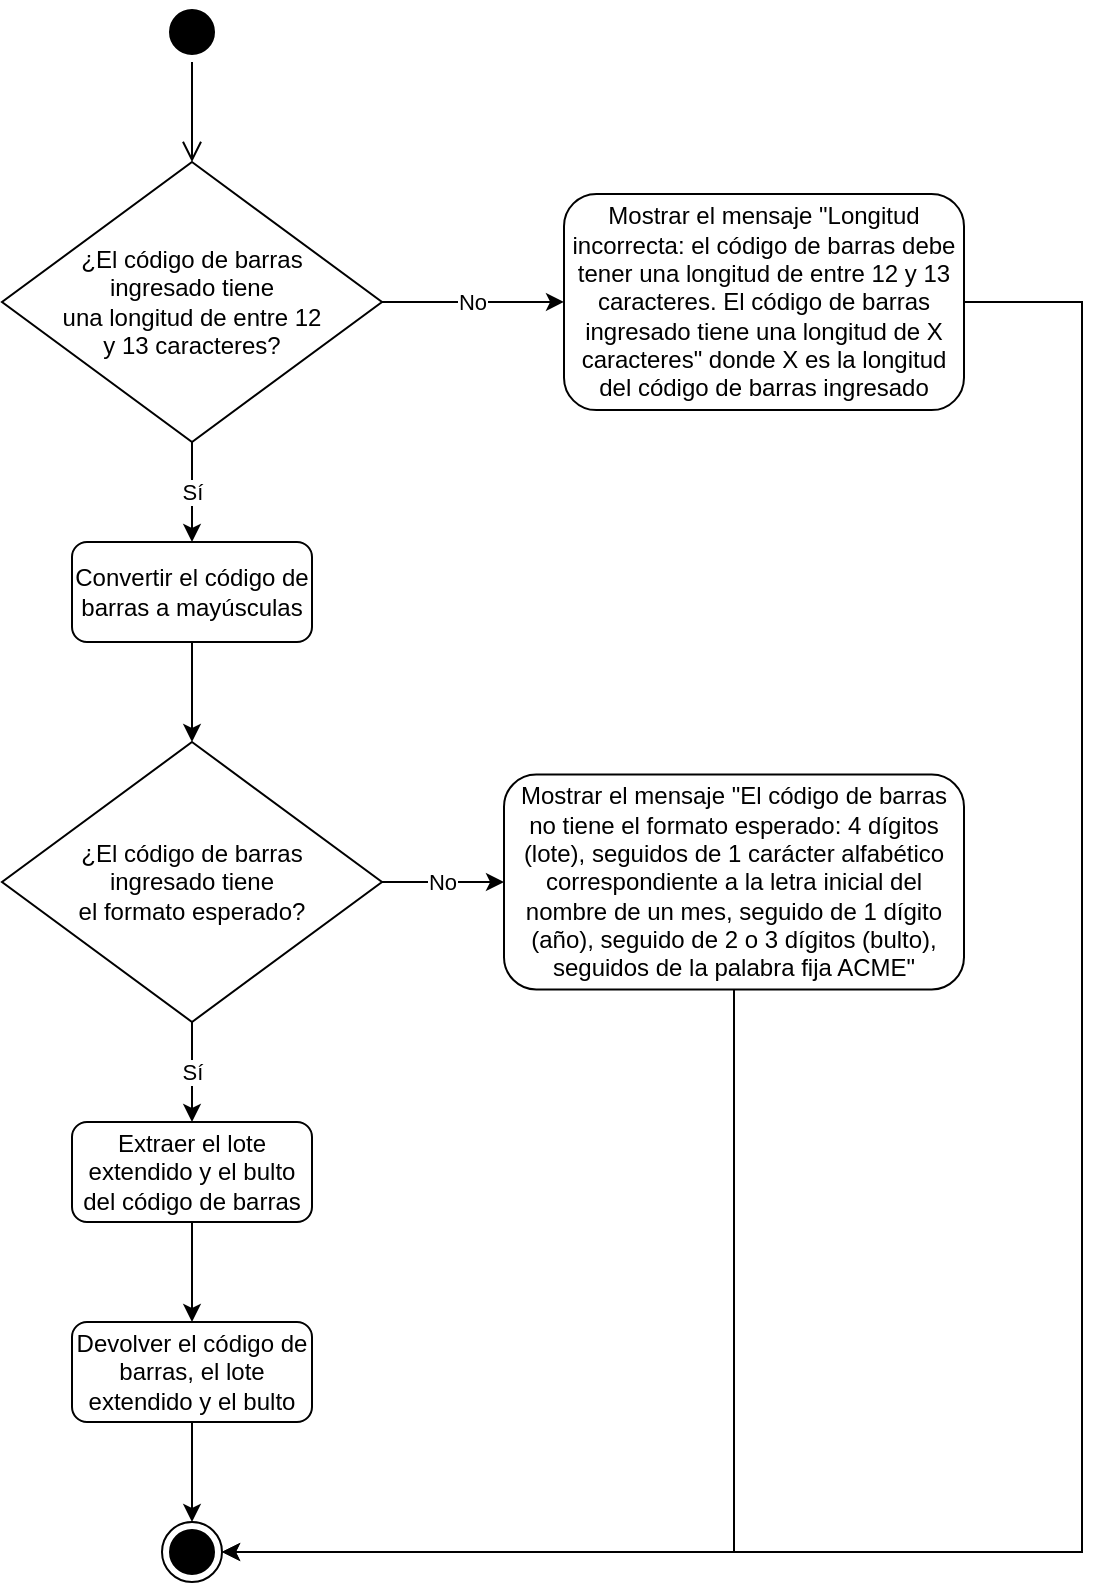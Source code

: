 <mxfile version="26.0.5">
  <diagram name="Página-1" id="WXxStOmw-sdzjPIVwEb8">
    <mxGraphModel dx="683" dy="372" grid="1" gridSize="10" guides="1" tooltips="1" connect="1" arrows="1" fold="1" page="1" pageScale="1" pageWidth="827" pageHeight="1169" math="0" shadow="0">
      <root>
        <mxCell id="0" />
        <mxCell id="1" parent="0" />
        <mxCell id="R3Kr8VYcXCIDvXlEkNcb-24" value="" style="edgeStyle=orthogonalEdgeStyle;rounded=0;orthogonalLoop=1;jettySize=auto;html=1;" parent="1" source="R3Kr8VYcXCIDvXlEkNcb-1" target="R3Kr8VYcXCIDvXlEkNcb-3" edge="1">
          <mxGeometry relative="1" as="geometry" />
        </mxCell>
        <mxCell id="R3Kr8VYcXCIDvXlEkNcb-1" value="Convertir el código de barras a mayúsculas" style="rounded=1;whiteSpace=wrap;html=1;" parent="1" vertex="1">
          <mxGeometry x="195" y="280" width="120" height="50" as="geometry" />
        </mxCell>
        <mxCell id="R3Kr8VYcXCIDvXlEkNcb-9" value="No" style="edgeStyle=orthogonalEdgeStyle;rounded=0;orthogonalLoop=1;jettySize=auto;html=1;" parent="1" source="R3Kr8VYcXCIDvXlEkNcb-2" target="R3Kr8VYcXCIDvXlEkNcb-8" edge="1">
          <mxGeometry relative="1" as="geometry" />
        </mxCell>
        <mxCell id="R3Kr8VYcXCIDvXlEkNcb-23" value="Sí" style="edgeStyle=orthogonalEdgeStyle;rounded=0;orthogonalLoop=1;jettySize=auto;html=1;" parent="1" source="R3Kr8VYcXCIDvXlEkNcb-2" target="R3Kr8VYcXCIDvXlEkNcb-1" edge="1">
          <mxGeometry relative="1" as="geometry" />
        </mxCell>
        <mxCell id="R3Kr8VYcXCIDvXlEkNcb-2" value="¿El código de barras&lt;div&gt;ingresado tiene&lt;div&gt;una&amp;nbsp;&lt;span style=&quot;background-color: transparent; color: light-dark(rgb(0, 0, 0), rgb(255, 255, 255));&quot;&gt;longitud de entre 12&lt;/span&gt;&lt;/div&gt;&lt;div&gt;&lt;span style=&quot;background-color: transparent; color: light-dark(rgb(0, 0, 0), rgb(255, 255, 255));&quot;&gt;y&amp;nbsp;&lt;/span&gt;&lt;span style=&quot;background-color: transparent; color: light-dark(rgb(0, 0, 0), rgb(255, 255, 255));&quot;&gt;13 caracteres?&lt;/span&gt;&lt;/div&gt;&lt;/div&gt;" style="rhombus;whiteSpace=wrap;html=1;" parent="1" vertex="1">
          <mxGeometry x="160" y="90" width="190" height="140" as="geometry" />
        </mxCell>
        <mxCell id="R3Kr8VYcXCIDvXlEkNcb-11" value="No" style="edgeStyle=orthogonalEdgeStyle;rounded=0;orthogonalLoop=1;jettySize=auto;html=1;" parent="1" source="R3Kr8VYcXCIDvXlEkNcb-3" target="R3Kr8VYcXCIDvXlEkNcb-10" edge="1">
          <mxGeometry relative="1" as="geometry" />
        </mxCell>
        <mxCell id="R3Kr8VYcXCIDvXlEkNcb-25" value="Sí" style="edgeStyle=orthogonalEdgeStyle;rounded=0;orthogonalLoop=1;jettySize=auto;html=1;" parent="1" source="R3Kr8VYcXCIDvXlEkNcb-3" target="R3Kr8VYcXCIDvXlEkNcb-13" edge="1">
          <mxGeometry relative="1" as="geometry" />
        </mxCell>
        <mxCell id="R3Kr8VYcXCIDvXlEkNcb-3" value="¿El código de barras&lt;div&gt;ingresado tiene&lt;div&gt;el formato esperado?&lt;/div&gt;&lt;/div&gt;" style="rhombus;whiteSpace=wrap;html=1;" parent="1" vertex="1">
          <mxGeometry x="160" y="380" width="190" height="140" as="geometry" />
        </mxCell>
        <mxCell id="R3Kr8VYcXCIDvXlEkNcb-4" value="" style="ellipse;html=1;shape=startState;fillColor=#000000;strokeColor=light-dark(#000000, #ff9090);" parent="1" vertex="1">
          <mxGeometry x="240" y="10" width="30" height="30" as="geometry" />
        </mxCell>
        <mxCell id="R3Kr8VYcXCIDvXlEkNcb-5" value="" style="edgeStyle=orthogonalEdgeStyle;html=1;verticalAlign=bottom;endArrow=open;endSize=8;strokeColor=light-dark(#000000, #ff9090);rounded=0;entryX=0.5;entryY=0;entryDx=0;entryDy=0;" parent="1" source="R3Kr8VYcXCIDvXlEkNcb-4" target="R3Kr8VYcXCIDvXlEkNcb-2" edge="1">
          <mxGeometry relative="1" as="geometry">
            <mxPoint x="255" y="100" as="targetPoint" />
          </mxGeometry>
        </mxCell>
        <mxCell id="R3Kr8VYcXCIDvXlEkNcb-20" style="edgeStyle=orthogonalEdgeStyle;rounded=0;orthogonalLoop=1;jettySize=auto;html=1;exitX=1;exitY=0.5;exitDx=0;exitDy=0;entryX=1;entryY=0.5;entryDx=0;entryDy=0;" parent="1" source="R3Kr8VYcXCIDvXlEkNcb-8" target="R3Kr8VYcXCIDvXlEkNcb-12" edge="1">
          <mxGeometry relative="1" as="geometry">
            <Array as="points">
              <mxPoint x="700" y="160" />
              <mxPoint x="700" y="785" />
            </Array>
          </mxGeometry>
        </mxCell>
        <mxCell id="R3Kr8VYcXCIDvXlEkNcb-8" value="Mostrar el mensaje &quot;Longitud incorrecta: el código de barras debe tener una longitud de entre 12 y 13 caracteres.&amp;nbsp;&lt;span style=&quot;background-color: transparent; color: light-dark(rgb(0, 0, 0), rgb(255, 255, 255));&quot;&gt;El código de barras ingresado tiene una longitud de X caracteres&quot; donde X es la longitud del código de barras ingresado&lt;/span&gt;" style="rounded=1;whiteSpace=wrap;html=1;" parent="1" vertex="1">
          <mxGeometry x="441" y="105.94" width="200" height="108.12" as="geometry" />
        </mxCell>
        <mxCell id="R3Kr8VYcXCIDvXlEkNcb-26" style="edgeStyle=orthogonalEdgeStyle;rounded=0;orthogonalLoop=1;jettySize=auto;html=1;exitX=0.5;exitY=1;exitDx=0;exitDy=0;entryX=1;entryY=0.5;entryDx=0;entryDy=0;" parent="1" source="R3Kr8VYcXCIDvXlEkNcb-10" target="R3Kr8VYcXCIDvXlEkNcb-12" edge="1">
          <mxGeometry relative="1" as="geometry" />
        </mxCell>
        <mxCell id="R3Kr8VYcXCIDvXlEkNcb-10" value="Mostrar el mensaje &quot;El código de barras no tiene el formato esperado: 4 dígitos (lote), seguidos de 1 carácter alfabético correspondiente a la letra inicial del nombre de un mes, seguido de 1 dígito (año), seguido de 2 o 3 dígitos (bulto), seguidos de la palabra fija ACME&quot;" style="rounded=1;whiteSpace=wrap;html=1;" parent="1" vertex="1">
          <mxGeometry x="411" y="396.25" width="230" height="107.5" as="geometry" />
        </mxCell>
        <mxCell id="R3Kr8VYcXCIDvXlEkNcb-12" value="" style="ellipse;html=1;shape=endState;fillColor=#000000;strokeColor=light-dark(#000000, #ff9090);" parent="1" vertex="1">
          <mxGeometry x="240" y="770" width="30" height="30" as="geometry" />
        </mxCell>
        <mxCell id="R3Kr8VYcXCIDvXlEkNcb-16" value="" style="edgeStyle=orthogonalEdgeStyle;rounded=0;orthogonalLoop=1;jettySize=auto;html=1;" parent="1" source="R3Kr8VYcXCIDvXlEkNcb-13" target="R3Kr8VYcXCIDvXlEkNcb-14" edge="1">
          <mxGeometry relative="1" as="geometry" />
        </mxCell>
        <mxCell id="R3Kr8VYcXCIDvXlEkNcb-13" value="Extraer el lote extendido y el bulto del código de barras" style="rounded=1;whiteSpace=wrap;html=1;" parent="1" vertex="1">
          <mxGeometry x="195" y="570" width="120" height="50" as="geometry" />
        </mxCell>
        <mxCell id="R3Kr8VYcXCIDvXlEkNcb-17" value="" style="edgeStyle=orthogonalEdgeStyle;rounded=0;orthogonalLoop=1;jettySize=auto;html=1;" parent="1" source="R3Kr8VYcXCIDvXlEkNcb-14" target="R3Kr8VYcXCIDvXlEkNcb-12" edge="1">
          <mxGeometry relative="1" as="geometry" />
        </mxCell>
        <mxCell id="R3Kr8VYcXCIDvXlEkNcb-14" value="Devolver el código de barras, el lote extendido y el bulto" style="rounded=1;whiteSpace=wrap;html=1;" parent="1" vertex="1">
          <mxGeometry x="195" y="670" width="120" height="50" as="geometry" />
        </mxCell>
      </root>
    </mxGraphModel>
  </diagram>
</mxfile>

